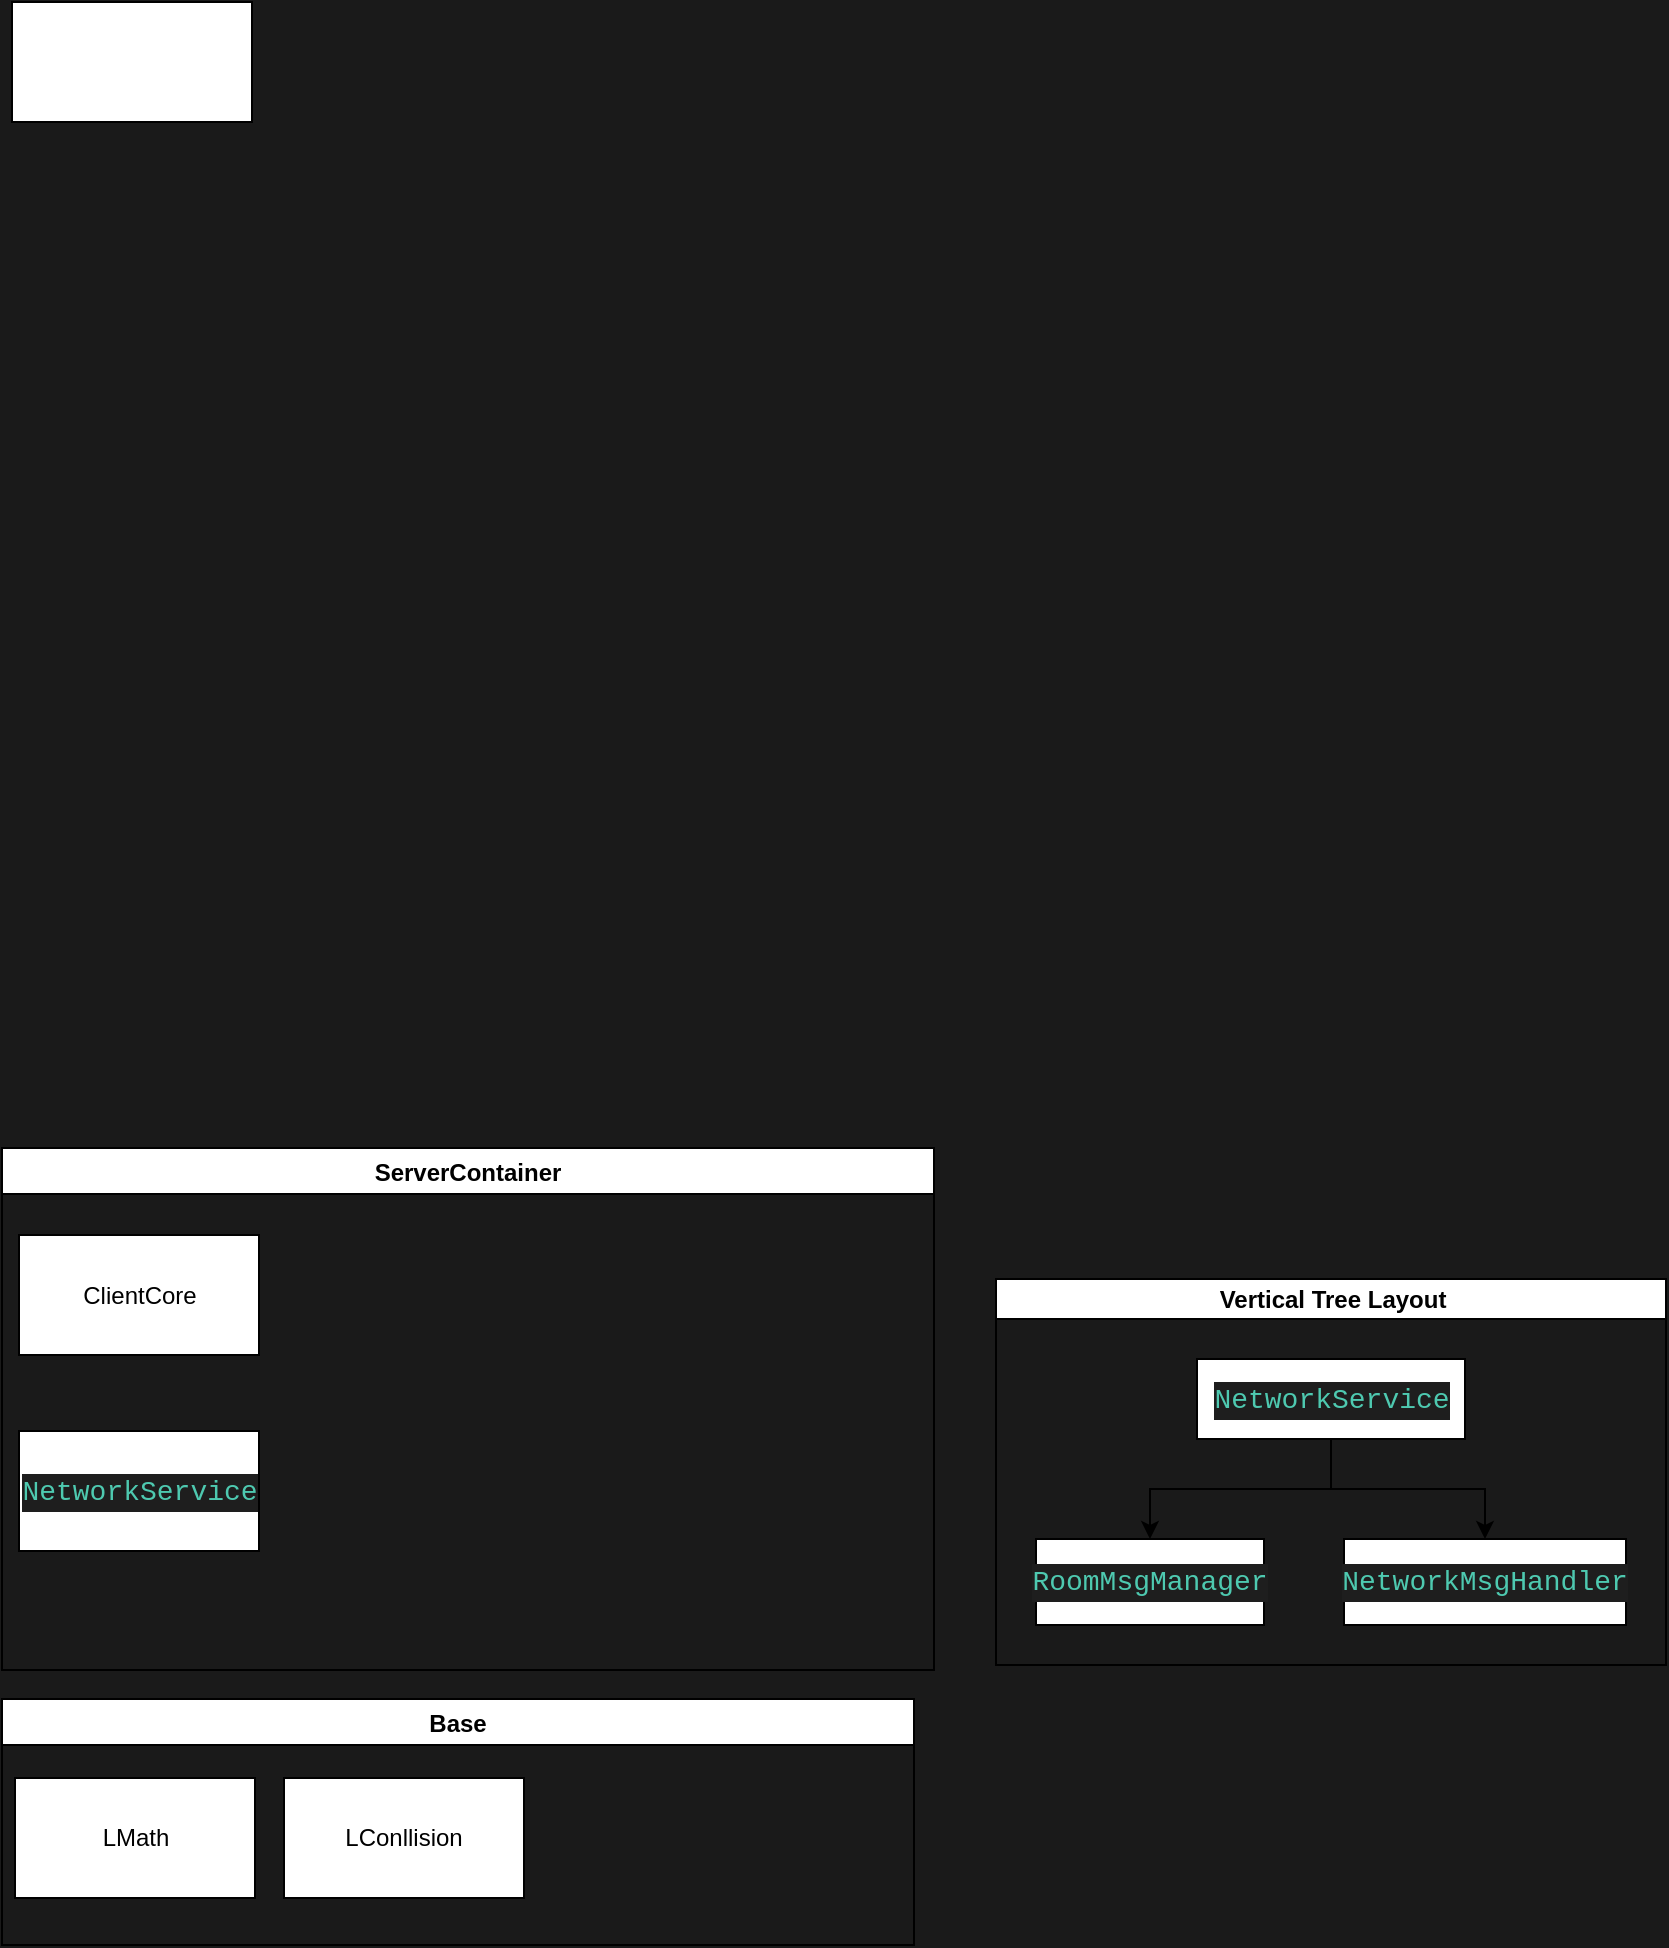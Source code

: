 ﻿<mxfile version="12.2.4" pages="1"><diagram id="39uLPqsk1_1YvgqPzbi_" name="Page-1"><mxGraphModel dx="580" dy="1292" grid="0" gridSize="10" guides="1" tooltips="1" connect="1" arrows="1" fold="1" page="1" pageScale="1" pageWidth="850" pageHeight="1100" background="#1A1A1A" math="0" shadow="0"><root><mxCell id="0"/><mxCell id="1" parent="0"/><mxCell id="3" value="Base" style="swimlane;startSize=23;" parent="1" vertex="1"><mxGeometry x="202" y="935.5" width="456" height="123" as="geometry"/></mxCell><mxCell id="5" value="LConllision" style="rounded=0;whiteSpace=wrap;html=1;" parent="3" vertex="1"><mxGeometry x="141" y="39.5" width="120" height="60" as="geometry"/></mxCell><mxCell id="2" value="LMath" style="rounded=0;whiteSpace=wrap;html=1;" parent="3" vertex="1"><mxGeometry x="6.5" y="39.5" width="120" height="60" as="geometry"/></mxCell><mxCell id="6" value="ServerContainer" style="swimlane;startSize=23;" parent="1" vertex="1"><mxGeometry x="202" y="660" width="466" height="261" as="geometry"/></mxCell><mxCell id="7" value="ClientCore" style="rounded=0;whiteSpace=wrap;html=1;" parent="6" vertex="1"><mxGeometry x="8.5" y="43.5" width="120" height="60" as="geometry"/></mxCell><mxCell id="9" value="&lt;div style=&quot;color: rgb(212 , 212 , 212) ; background-color: rgb(30 , 30 , 30) ; font-family: &amp;#34;consolas&amp;#34; , &amp;#34;courier new&amp;#34; , monospace ; font-size: 14px ; line-height: 19px ; white-space: pre&quot;&gt;&lt;span style=&quot;color: #4ec9b0&quot;&gt;NetworkService&lt;/span&gt;&lt;/div&gt;" style="rounded=0;whiteSpace=wrap;html=1;" parent="6" vertex="1"><mxGeometry x="8.5" y="141.5" width="120" height="60" as="geometry"/></mxCell><mxCell id="10" value="Vertical Tree Layout" style="swimlane;html=1;startSize=20;horizontal=1;childLayout=treeLayout;horizontalTree=0;resizable=0;containerType=tree;" parent="1" vertex="1"><mxGeometry x="699" y="725.5" width="335" height="193" as="geometry"/></mxCell><mxCell id="11" value="&lt;div style=&quot;color: rgb(212 , 212 , 212) ; background-color: rgb(30 , 30 , 30) ; font-family: &amp;#34;consolas&amp;#34; , &amp;#34;courier new&amp;#34; , monospace ; font-size: 14px ; line-height: 19px ; white-space: pre&quot;&gt;&lt;span style=&quot;color: #4ec9b0&quot;&gt;NetworkService&lt;/span&gt;&lt;/div&gt;" style="whiteSpace=wrap;html=1;" parent="10" vertex="1"><mxGeometry x="100.5" y="40" width="134" height="40" as="geometry"/></mxCell><mxCell id="12" value="&lt;div style=&quot;color: rgb(212 , 212 , 212) ; background-color: rgb(30 , 30 , 30) ; font-family: &amp;#34;consolas&amp;#34; , &amp;#34;courier new&amp;#34; , monospace ; font-size: 14px ; line-height: 19px ; white-space: pre&quot;&gt;&lt;span style=&quot;color: #4ec9b0&quot;&gt;RoomMsgManager&lt;/span&gt;&lt;/div&gt;" style="whiteSpace=wrap;html=1;" parent="10" vertex="1"><mxGeometry x="20" y="130" width="114" height="43" as="geometry"/></mxCell><mxCell id="13" value="" style="edgeStyle=elbowEdgeStyle;elbow=vertical;html=1;rounded=0;" parent="10" source="11" target="12" edge="1"><mxGeometry relative="1" as="geometry"/></mxCell><mxCell id="14" value="&lt;div style=&quot;color: rgb(212 , 212 , 212) ; background-color: rgb(30 , 30 , 30) ; font-family: &amp;#34;consolas&amp;#34; , &amp;#34;courier new&amp;#34; , monospace ; font-size: 14px ; line-height: 19px ; white-space: pre&quot;&gt;&lt;span style=&quot;color: #4ec9b0&quot;&gt;NetworkMsgHandler&lt;/span&gt;&lt;/div&gt;" style="whiteSpace=wrap;html=1;" parent="10" vertex="1"><mxGeometry x="174" y="130" width="141" height="43" as="geometry"/></mxCell><mxCell id="15" value="" style="edgeStyle=elbowEdgeStyle;elbow=vertical;html=1;rounded=0;" parent="10" source="11" target="14" edge="1"><mxGeometry relative="1" as="geometry"/></mxCell><mxCell id="16" value="" style="rounded=0;whiteSpace=wrap;html=1;" vertex="1" parent="1"><mxGeometry x="207" y="87" width="120" height="60" as="geometry"/></mxCell></root></mxGraphModel></diagram></mxfile>